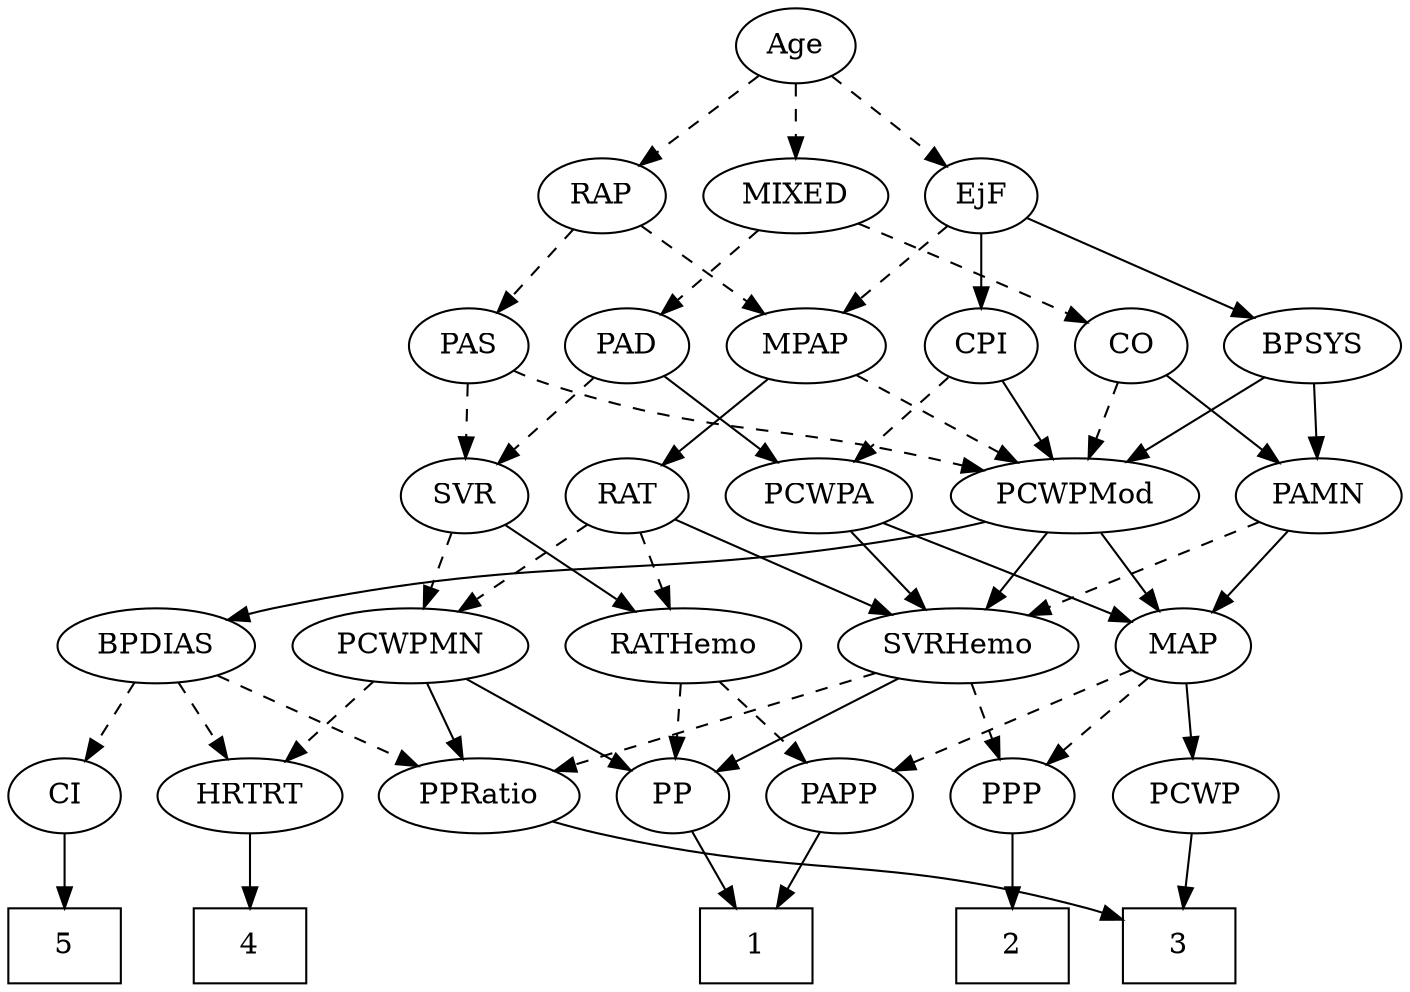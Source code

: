 strict digraph {
	graph [bb="0,0,633.7,468"];
	node [label="\N"];
	1	[height=0.5,
		pos="332,18",
		shape=box,
		width=0.75];
	2	[height=0.5,
		pos="536,18",
		shape=box,
		width=0.75];
	3	[height=0.5,
		pos="234,18",
		shape=box,
		width=0.75];
	4	[height=0.5,
		pos="112,18",
		shape=box,
		width=0.75];
	5	[height=0.5,
		pos="27,18",
		shape=box,
		width=0.75];
	Age	[height=0.5,
		pos="367,450",
		width=0.75];
	EjF	[height=0.5,
		pos="452,378",
		width=0.75];
	Age -> EjF	[pos="e,435.66,392.46 383.39,435.5 395.97,425.14 413.54,410.67 427.75,398.97",
		style=dashed];
	RAP	[height=0.5,
		pos="281,378",
		width=0.77632];
	Age -> RAP	[pos="e,297.82,392.69 350.42,435.5 337.77,425.21 320.14,410.86 305.82,399.2",
		style=dashed];
	MIXED	[height=0.5,
		pos="367,378",
		width=1.1193];
	Age -> MIXED	[pos="e,367,396.1 367,431.7 367,423.98 367,414.71 367,406.11",
		style=dashed];
	MPAP	[height=0.5,
		pos="361,306",
		width=0.97491];
	EjF -> MPAP	[pos="e,379.61,321.31 434.88,363.83 421.59,353.61 402.92,339.24 387.67,327.51",
		style=dashed];
	BPSYS	[height=0.5,
		pos="596,306",
		width=1.0471];
	EjF -> BPSYS	[pos="e,570.53,319.38 473.25,366.67 496.41,355.41 533.84,337.22 561.28,323.88",
		style=solid];
	CPI	[height=0.5,
		pos="441,306",
		width=0.75];
	EjF -> CPI	[pos="e,443.71,324.28 449.34,360.05 448.13,352.35 446.66,343.03 445.3,334.36",
		style=solid];
	RAP -> MPAP	[pos="e,344.01,321.87 297.19,362.83 308.46,352.98 323.69,339.65 336.44,328.49",
		style=dashed];
	PAS	[height=0.5,
		pos="281,306",
		width=0.75];
	RAP -> PAS	[pos="e,281,324.1 281,359.7 281,351.98 281,342.71 281,334.11",
		style=dashed];
	PAD	[height=0.5,
		pos="207,306",
		width=0.79437];
	MIXED -> PAD	[pos="e,229.89,317.29 338.86,364.88 314.11,354.19 277.12,338.16 245,324 243.16,323.19 241.28,322.36 239.38,321.51",
		style=dashed];
	CO	[height=0.5,
		pos="513,306",
		width=0.75];
	MIXED -> CO	[pos="e,491.51,317.31 393.44,364.32 418.47,352.32 456.03,334.31 482.36,321.69",
		style=dashed];
	RAT	[height=0.5,
		pos="288,234",
		width=0.75827];
	MPAP -> RAT	[pos="e,302.81,249.21 345.16,289.81 334.94,280.01 321.49,267.12 310.21,256.3",
		style=solid];
	PCWPMod	[height=0.5,
		pos="487,234",
		width=1.4443];
	MPAP -> PCWPMod	[pos="e,460.55,249.7 384.11,292.16 403.01,281.66 430.04,266.64 451.66,254.64",
		style=dashed];
	PAMN	[height=0.5,
		pos="593,234",
		width=1.011];
	BPSYS -> PAMN	[pos="e,593.73,252.1 595.26,287.7 594.93,279.98 594.53,270.71 594.16,262.11",
		style=solid];
	BPSYS -> PCWPMod	[pos="e,510.76,250.26 574.47,291.17 558.83,281.13 537.39,267.36 519.65,255.97",
		style=solid];
	SVR	[height=0.5,
		pos="212,234",
		width=0.77632];
	PAD -> SVR	[pos="e,210.78,252.1 208.24,287.7 208.79,279.98 209.45,270.71 210.06,262.11",
		style=dashed];
	PCWPA	[height=0.5,
		pos="375,234",
		width=1.1555];
	PAD -> PCWPA	[pos="e,345.45,246.72 229.45,294.81 234.55,292.53 239.95,290.16 245,288 275.41,275 310.09,260.9 335.99,250.51",
		style=solid];
	CO -> PAMN	[pos="e,575.84,250.01 528.81,291.17 540.04,281.34 555.36,267.93 568.22,256.69",
		style=solid];
	CO -> PCWPMod	[pos="e,493.3,251.96 506.84,288.41 503.84,280.34 500.16,270.43 496.79,261.35",
		style=dashed];
	PAS -> SVR	[pos="e,226.28,249.49 266.7,290.5 257.08,280.73 244.22,267.69 233.39,256.7",
		style=dashed];
	PAS -> PCWPMod	[pos="e,448.75,246.25 302.11,294.43 306.94,292.18 312.11,289.91 317,288 339.33,279.29 396.99,261.69 438.98,249.16",
		style=dashed];
	SVRHemo	[height=0.5,
		pos="424,162",
		width=1.3902];
	PAMN -> SVRHemo	[pos="e,455.69,176.13 565.85,221.75 538.62,210.48 496.35,192.97 465.03,180",
		style=dashed];
	MAP	[height=0.5,
		pos="523,162",
		width=0.84854];
	PAMN -> MAP	[pos="e,538.01,178.01 577.46,217.46 568,208 555.75,195.75 545.27,185.27",
		style=solid];
	RATHemo	[height=0.5,
		pos="307,162",
		width=1.3721];
	PP	[height=0.5,
		pos="294,90",
		width=0.75];
	RATHemo -> PP	[pos="e,297.18,108.1 303.79,143.7 302.35,135.98 300.63,126.71 299.04,118.11",
		style=dashed];
	PAPP	[height=0.5,
		pos="371,90",
		width=0.88464];
	RATHemo -> PAPP	[pos="e,356.68,106.67 321.84,144.76 330.12,135.71 340.57,124.29 349.7,114.3",
		style=dashed];
	CPI -> PCWPMod	[pos="e,475.96,251.8 451.44,289.12 457.04,280.59 464.07,269.89 470.41,260.25",
		style=solid];
	CPI -> PCWPA	[pos="e,390.36,251.29 427,290.15 418.44,281.07 407.29,269.24 397.51,258.87",
		style=dashed];
	RAT -> RATHemo	[pos="e,302.31,180.28 292.6,216.05 294.71,208.26 297.28,198.82 299.65,190.08",
		style=dashed];
	PCWPMN	[height=0.5,
		pos="190,162",
		width=1.3902];
	RAT -> PCWPMN	[pos="e,211.62,178.45 270.03,220.16 256,210.14 236.22,196.02 219.84,184.31",
		style=dashed];
	RAT -> SVRHemo	[pos="e,396.19,177.32 308.95,222.22 329.7,211.54 361.9,194.96 386.97,182.06",
		style=solid];
	SVR -> RATHemo	[pos="e,285.89,178.55 229.87,219.83 243.29,209.94 261.97,196.18 277.59,184.67",
		style=solid];
	SVR -> PCWPMN	[pos="e,195.43,180.28 206.67,216.05 204.22,208.26 201.26,198.82 198.51,190.08",
		style=dashed];
	PCWPMod -> SVRHemo	[pos="e,438.82,179.47 472.07,216.41 464.15,207.61 454.27,196.63 445.53,186.92",
		style=solid];
	BPDIAS	[height=0.5,
		pos="80,162",
		width=1.1735];
	PCWPMod -> BPDIAS	[pos="e,111.01,174.43 449.14,221.5 441.53,219.46 433.55,217.5 426,216 296.46,190.2 259.85,209.03 131,180 127.62,179.24 124.15,178.34 120.68,\
177.36",
		style=solid];
	PCWPMod -> MAP	[pos="e,514.37,179.79 495.71,216.05 499.92,207.89 505.05,197.91 509.72,188.82",
		style=solid];
	PCWPA -> SVRHemo	[pos="e,412.13,179.96 386.61,216.41 392.51,207.99 399.79,197.58 406.36,188.2",
		style=solid];
	PCWPA -> MAP	[pos="e,499.92,173.92 402.15,220.16 427.12,208.35 464.18,190.82 490.68,178.29",
		style=solid];
	PCWPMN -> PP	[pos="e,275.64,103.36 212.57,145.81 228.64,134.99 250.31,120.4 267.26,109",
		style=solid];
	PPRatio	[height=0.5,
		pos="209,90",
		width=1.1013];
	PCWPMN -> PPRatio	[pos="e,204.31,108.28 194.6,144.05 196.71,136.26 199.28,126.82 201.65,118.08",
		style=solid];
	HRTRT	[height=0.5,
		pos="112,90",
		width=1.1013];
	PCWPMN -> HRTRT	[pos="e,129.09,106.34 172.3,145.12 161.78,135.68 148.28,123.56 136.72,113.19",
		style=dashed];
	SVRHemo -> PP	[pos="e,314.61,102.1 397.38,146.67 375.93,135.12 345.79,118.89 323.59,106.93",
		style=solid];
	PPP	[height=0.5,
		pos="536,90",
		width=0.75];
	SVRHemo -> PPP	[pos="e,516.75,103.03 447.75,146.15 465.41,135.12 489.56,120.03 508.13,108.42",
		style=dashed];
	SVRHemo -> PPRatio	[pos="e,239.28,101.64 387.32,149.58 353.63,139.02 302.35,122.77 258,108 255.06,107.02 252.03,106 248.98,104.96",
		style=dashed];
	BPDIAS -> PPRatio	[pos="e,184.32,104.39 105.18,147.34 125.2,136.48 153.38,121.18 175.34,109.27",
		style=dashed];
	CI	[height=0.5,
		pos="27,90",
		width=0.75];
	BPDIAS -> CI	[pos="e,38.861,106.67 67.708,144.76 60.991,135.89 52.545,124.74 45.089,114.89",
		style=dashed];
	BPDIAS -> HRTRT	[pos="e,104.33,107.79 87.746,144.05 91.441,135.97 95.945,126.12 100.06,117.11",
		style=dashed];
	MAP -> PPP	[pos="e,532.79,108.28 526.15,144.05 527.58,136.35 529.31,127.03 530.92,118.36",
		style=dashed];
	PCWP	[height=0.5,
		pos="456,90",
		width=0.97491];
	MAP -> PCWP	[pos="e,470.97,106.64 508.46,145.81 499.54,136.49 487.95,124.38 477.93,113.91",
		style=solid];
	MAP -> PAPP	[pos="e,394.95,102.03 499.58,150.22 474.07,138.47 433.05,119.58 404.22,106.3",
		style=dashed];
	PP -> 1	[pos="e,322.7,36.124 302.81,72.765 307.29,64.525 312.83,54.317 317.88,45.016",
		style=solid];
	PPP -> 2	[pos="e,536,36.104 536,71.697 536,63.983 536,54.712 536,46.112",
		style=solid];
	PPRatio -> 3	[pos="e,227.83,36.275 215.05,72.055 217.87,64.176 221.28,54.617 224.43,45.794",
		style=solid];
	PCWP -> 3	[pos="e,261.05,26.333 429.13,78.231 423.5,76.084 417.58,73.905 412,72 363.82,55.547 307.35,39.225 271.15,29.134",
		style=solid];
	CI -> 5	[pos="e,27,36.104 27,71.697 27,63.983 27,54.712 27,46.112",
		style=solid];
	PAPP -> 1	[pos="e,341.72,36.447 361.76,72.411 357.23,64.285 351.67,54.307 346.59,45.184",
		style=solid];
	HRTRT -> 4	[pos="e,112,36.104 112,71.697 112,63.983 112,54.712 112,46.112",
		style=solid];
}

